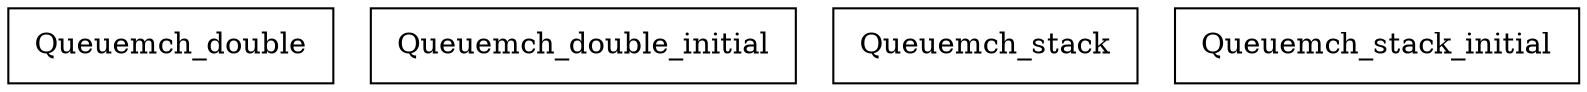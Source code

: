 digraph {
Queuemch_double [ label=" Queuemch_double " shape= box ]
Queuemch_double_initial [ label=" Queuemch_double_initial " shape= box ]
Queuemch_stack [ label=" Queuemch_stack " shape= box ]
Queuemch_stack_initial [ label=" Queuemch_stack_initial " shape= box ]

}
